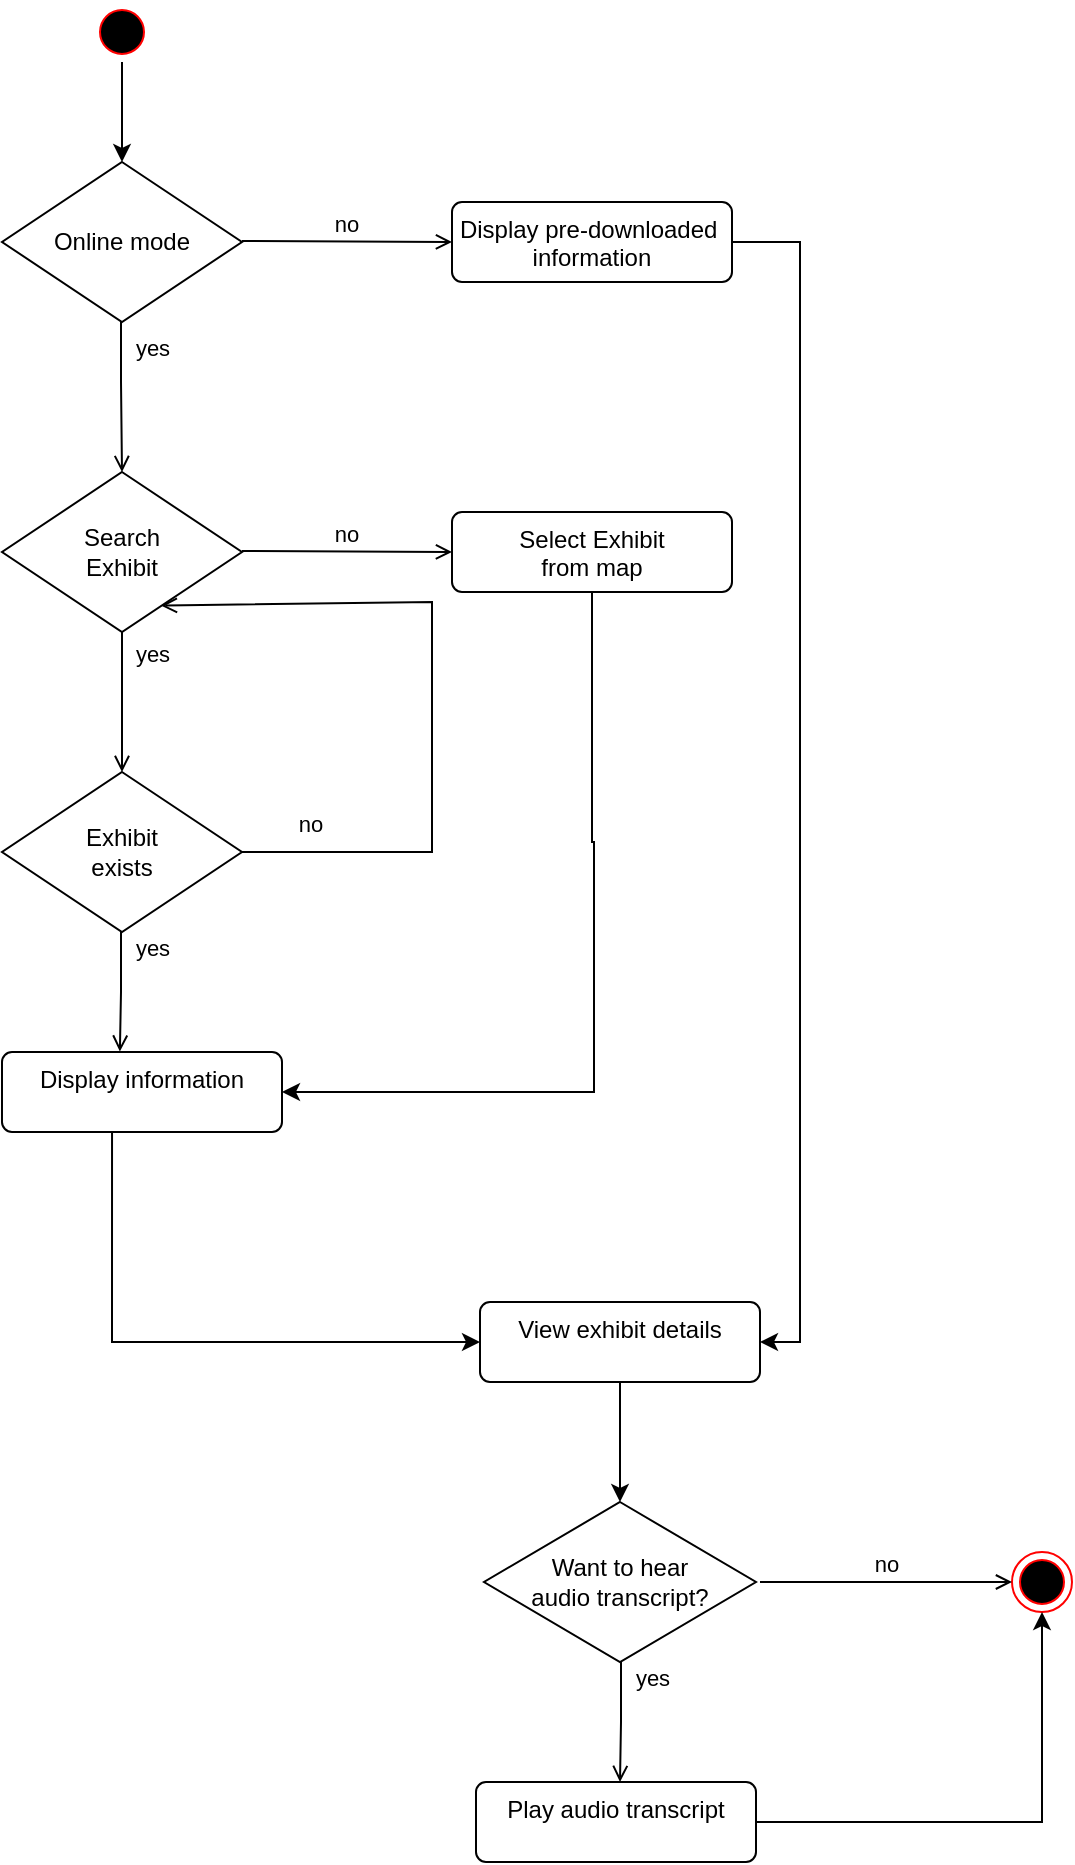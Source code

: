 <mxfile version="26.1.1">
  <diagram name="Page-1" id="WoRfIgXZ7IXVE7NbKtxp">
    <mxGraphModel dx="1290" dy="557" grid="1" gridSize="10" guides="1" tooltips="1" connect="1" arrows="1" fold="1" page="1" pageScale="1" pageWidth="827" pageHeight="1169" math="0" shadow="0">
      <root>
        <mxCell id="0" />
        <mxCell id="1" parent="0" />
        <mxCell id="Ie9cExJiKf0ZYBR4mteG-31" style="edgeStyle=orthogonalEdgeStyle;rounded=0;orthogonalLoop=1;jettySize=auto;html=1;entryX=0.5;entryY=0;entryDx=0;entryDy=0;" edge="1" parent="1" source="Ie9cExJiKf0ZYBR4mteG-1" target="Ie9cExJiKf0ZYBR4mteG-44">
          <mxGeometry relative="1" as="geometry">
            <mxPoint x="480" y="120" as="targetPoint" />
            <Array as="points">
              <mxPoint x="165" y="90" />
              <mxPoint x="165" y="90" />
            </Array>
          </mxGeometry>
        </mxCell>
        <mxCell id="Ie9cExJiKf0ZYBR4mteG-1" value="" style="ellipse;html=1;shape=startState;fillColor=#000000;strokeColor=#ff0000;" vertex="1" parent="1">
          <mxGeometry x="150" y="20" width="30" height="30" as="geometry" />
        </mxCell>
        <mxCell id="Ie9cExJiKf0ZYBR4mteG-3" value="" style="ellipse;html=1;shape=endState;fillColor=#000000;strokeColor=#ff0000;" vertex="1" parent="1">
          <mxGeometry x="610" y="795" width="30" height="30" as="geometry" />
        </mxCell>
        <mxCell id="Ie9cExJiKf0ZYBR4mteG-30" value="Search&lt;div&gt;Exhibit&lt;/div&gt;" style="rhombus;whiteSpace=wrap;html=1;" vertex="1" parent="1">
          <mxGeometry x="105" y="255" width="120" height="80" as="geometry" />
        </mxCell>
        <mxCell id="Ie9cExJiKf0ZYBR4mteG-39" style="edgeStyle=orthogonalEdgeStyle;rounded=0;orthogonalLoop=1;jettySize=auto;html=1;entryX=1;entryY=0.5;entryDx=0;entryDy=0;" edge="1" parent="1" source="Ie9cExJiKf0ZYBR4mteG-33" target="Ie9cExJiKf0ZYBR4mteG-34">
          <mxGeometry relative="1" as="geometry">
            <mxPoint x="400" y="565" as="targetPoint" />
            <Array as="points">
              <mxPoint x="400" y="440" />
              <mxPoint x="401" y="440" />
              <mxPoint x="401" y="565" />
            </Array>
          </mxGeometry>
        </mxCell>
        <mxCell id="Ie9cExJiKf0ZYBR4mteG-33" value="Select Exhibit&lt;div&gt;from map&lt;/div&gt;" style="html=1;align=center;verticalAlign=top;rounded=1;absoluteArcSize=1;arcSize=10;dashed=0;whiteSpace=wrap;" vertex="1" parent="1">
          <mxGeometry x="330" y="275" width="140" height="40" as="geometry" />
        </mxCell>
        <mxCell id="Ie9cExJiKf0ZYBR4mteG-50" style="edgeStyle=orthogonalEdgeStyle;rounded=0;orthogonalLoop=1;jettySize=auto;html=1;entryX=0;entryY=0.5;entryDx=0;entryDy=0;exitX=0.393;exitY=0.875;exitDx=0;exitDy=0;exitPerimeter=0;" edge="1" parent="1" source="Ie9cExJiKf0ZYBR4mteG-34" target="Ie9cExJiKf0ZYBR4mteG-48">
          <mxGeometry relative="1" as="geometry">
            <mxPoint x="175" y="700" as="targetPoint" />
            <mxPoint x="160" y="590" as="sourcePoint" />
            <Array as="points">
              <mxPoint x="160" y="690" />
            </Array>
          </mxGeometry>
        </mxCell>
        <mxCell id="Ie9cExJiKf0ZYBR4mteG-34" value="Display information" style="html=1;align=center;verticalAlign=top;rounded=1;absoluteArcSize=1;arcSize=10;dashed=0;whiteSpace=wrap;" vertex="1" parent="1">
          <mxGeometry x="105" y="545" width="140" height="40" as="geometry" />
        </mxCell>
        <mxCell id="Ie9cExJiKf0ZYBR4mteG-35" value="&lt;div&gt;Exhibit&lt;/div&gt;&lt;div&gt;exists&lt;/div&gt;" style="rhombus;whiteSpace=wrap;html=1;" vertex="1" parent="1">
          <mxGeometry x="105" y="405" width="120" height="80" as="geometry" />
        </mxCell>
        <mxCell id="Ie9cExJiKf0ZYBR4mteG-37" value="no" style="html=1;verticalAlign=bottom;labelBackgroundColor=none;endArrow=open;endFill=0;rounded=0;entryX=0;entryY=0.5;entryDx=0;entryDy=0;" edge="1" parent="1" target="Ie9cExJiKf0ZYBR4mteG-33">
          <mxGeometry width="160" relative="1" as="geometry">
            <mxPoint x="225" y="294.5" as="sourcePoint" />
            <mxPoint x="385" y="294.5" as="targetPoint" />
          </mxGeometry>
        </mxCell>
        <mxCell id="Ie9cExJiKf0ZYBR4mteG-38" value="yes" style="html=1;verticalAlign=bottom;labelBackgroundColor=none;endArrow=open;endFill=0;rounded=0;entryX=0.5;entryY=0;entryDx=0;entryDy=0;exitX=0.5;exitY=1;exitDx=0;exitDy=0;" edge="1" parent="1" source="Ie9cExJiKf0ZYBR4mteG-30" target="Ie9cExJiKf0ZYBR4mteG-35">
          <mxGeometry x="-0.429" y="15" width="160" relative="1" as="geometry">
            <mxPoint x="235" y="304.5" as="sourcePoint" />
            <mxPoint x="340" y="305" as="targetPoint" />
            <Array as="points">
              <mxPoint x="165" y="365" />
            </Array>
            <mxPoint as="offset" />
          </mxGeometry>
        </mxCell>
        <mxCell id="Ie9cExJiKf0ZYBR4mteG-41" value="no" style="html=1;verticalAlign=bottom;labelBackgroundColor=none;endArrow=open;endFill=0;rounded=0;exitX=1;exitY=0.5;exitDx=0;exitDy=0;entryX=0.662;entryY=0.835;entryDx=0;entryDy=0;entryPerimeter=0;" edge="1" parent="1" source="Ie9cExJiKf0ZYBR4mteG-35" target="Ie9cExJiKf0ZYBR4mteG-30">
          <mxGeometry x="-0.808" y="5" width="160" relative="1" as="geometry">
            <mxPoint x="220" y="444.5" as="sourcePoint" />
            <mxPoint x="360" y="390" as="targetPoint" />
            <Array as="points">
              <mxPoint x="320" y="445" />
              <mxPoint x="320" y="320" />
            </Array>
            <mxPoint as="offset" />
          </mxGeometry>
        </mxCell>
        <mxCell id="Ie9cExJiKf0ZYBR4mteG-42" value="yes" style="html=1;verticalAlign=bottom;labelBackgroundColor=none;endArrow=open;endFill=0;rounded=0;entryX=0.421;entryY=-0.005;entryDx=0;entryDy=0;exitX=0.5;exitY=1;exitDx=0;exitDy=0;entryPerimeter=0;" edge="1" parent="1" target="Ie9cExJiKf0ZYBR4mteG-34">
          <mxGeometry x="-0.429" y="15" width="160" relative="1" as="geometry">
            <mxPoint x="164.5" y="485" as="sourcePoint" />
            <mxPoint x="164.5" y="555" as="targetPoint" />
            <Array as="points">
              <mxPoint x="164.5" y="515" />
            </Array>
            <mxPoint as="offset" />
          </mxGeometry>
        </mxCell>
        <mxCell id="Ie9cExJiKf0ZYBR4mteG-44" value="Online mode" style="rhombus;whiteSpace=wrap;html=1;" vertex="1" parent="1">
          <mxGeometry x="105" y="100" width="120" height="80" as="geometry" />
        </mxCell>
        <mxCell id="Ie9cExJiKf0ZYBR4mteG-45" value="no" style="html=1;verticalAlign=bottom;labelBackgroundColor=none;endArrow=open;endFill=0;rounded=0;entryX=0;entryY=0.5;entryDx=0;entryDy=0;" edge="1" parent="1">
          <mxGeometry width="160" relative="1" as="geometry">
            <mxPoint x="225" y="139.5" as="sourcePoint" />
            <mxPoint x="330" y="140" as="targetPoint" />
          </mxGeometry>
        </mxCell>
        <mxCell id="Ie9cExJiKf0ZYBR4mteG-46" value="yes" style="html=1;verticalAlign=bottom;labelBackgroundColor=none;endArrow=open;endFill=0;rounded=0;entryX=0.5;entryY=0;entryDx=0;entryDy=0;exitX=0.5;exitY=1;exitDx=0;exitDy=0;" edge="1" parent="1" target="Ie9cExJiKf0ZYBR4mteG-30">
          <mxGeometry x="-0.429" y="15" width="160" relative="1" as="geometry">
            <mxPoint x="164.5" y="180" as="sourcePoint" />
            <mxPoint x="164.5" y="250" as="targetPoint" />
            <Array as="points">
              <mxPoint x="164.5" y="210" />
            </Array>
            <mxPoint as="offset" />
          </mxGeometry>
        </mxCell>
        <mxCell id="Ie9cExJiKf0ZYBR4mteG-51" style="edgeStyle=orthogonalEdgeStyle;rounded=0;orthogonalLoop=1;jettySize=auto;html=1;entryX=1;entryY=0.5;entryDx=0;entryDy=0;" edge="1" parent="1" source="Ie9cExJiKf0ZYBR4mteG-47" target="Ie9cExJiKf0ZYBR4mteG-48">
          <mxGeometry relative="1" as="geometry">
            <mxPoint x="520" y="700" as="targetPoint" />
            <Array as="points">
              <mxPoint x="504" y="140" />
              <mxPoint x="504" y="690" />
            </Array>
          </mxGeometry>
        </mxCell>
        <mxCell id="Ie9cExJiKf0ZYBR4mteG-47" value="Display pre-downloaded&amp;nbsp;&lt;div&gt;information&lt;/div&gt;" style="html=1;align=center;verticalAlign=top;rounded=1;absoluteArcSize=1;arcSize=10;dashed=0;whiteSpace=wrap;" vertex="1" parent="1">
          <mxGeometry x="330" y="120" width="140" height="40" as="geometry" />
        </mxCell>
        <mxCell id="Ie9cExJiKf0ZYBR4mteG-53" style="edgeStyle=orthogonalEdgeStyle;rounded=0;orthogonalLoop=1;jettySize=auto;html=1;entryX=0.5;entryY=0;entryDx=0;entryDy=0;" edge="1" parent="1" source="Ie9cExJiKf0ZYBR4mteG-48" target="Ie9cExJiKf0ZYBR4mteG-52">
          <mxGeometry relative="1" as="geometry" />
        </mxCell>
        <mxCell id="Ie9cExJiKf0ZYBR4mteG-48" value="View exhibit details" style="html=1;align=center;verticalAlign=top;rounded=1;absoluteArcSize=1;arcSize=10;dashed=0;whiteSpace=wrap;" vertex="1" parent="1">
          <mxGeometry x="344" y="670" width="140" height="40" as="geometry" />
        </mxCell>
        <mxCell id="Ie9cExJiKf0ZYBR4mteG-52" value="&lt;div&gt;Want to hear&lt;/div&gt;&lt;div&gt;audio transcript?&lt;/div&gt;" style="rhombus;whiteSpace=wrap;html=1;" vertex="1" parent="1">
          <mxGeometry x="346" y="770" width="136" height="80" as="geometry" />
        </mxCell>
        <mxCell id="Ie9cExJiKf0ZYBR4mteG-54" value="no" style="html=1;verticalAlign=bottom;labelBackgroundColor=none;endArrow=open;endFill=0;rounded=0;entryX=0;entryY=0.5;entryDx=0;entryDy=0;" edge="1" parent="1" target="Ie9cExJiKf0ZYBR4mteG-3">
          <mxGeometry width="160" relative="1" as="geometry">
            <mxPoint x="484" y="810" as="sourcePoint" />
            <mxPoint x="589" y="824.5" as="targetPoint" />
          </mxGeometry>
        </mxCell>
        <mxCell id="Ie9cExJiKf0ZYBR4mteG-55" value="yes" style="html=1;verticalAlign=bottom;labelBackgroundColor=none;endArrow=open;endFill=0;rounded=0;entryX=0.421;entryY=-0.005;entryDx=0;entryDy=0;exitX=0.5;exitY=1;exitDx=0;exitDy=0;entryPerimeter=0;" edge="1" parent="1">
          <mxGeometry x="-0.429" y="15" width="160" relative="1" as="geometry">
            <mxPoint x="414.5" y="850" as="sourcePoint" />
            <mxPoint x="414" y="910" as="targetPoint" />
            <Array as="points">
              <mxPoint x="414.5" y="880" />
            </Array>
            <mxPoint as="offset" />
          </mxGeometry>
        </mxCell>
        <mxCell id="Ie9cExJiKf0ZYBR4mteG-57" style="edgeStyle=orthogonalEdgeStyle;rounded=0;orthogonalLoop=1;jettySize=auto;html=1;entryX=0.5;entryY=1;entryDx=0;entryDy=0;" edge="1" parent="1" source="Ie9cExJiKf0ZYBR4mteG-56" target="Ie9cExJiKf0ZYBR4mteG-3">
          <mxGeometry relative="1" as="geometry">
            <mxPoint x="412" y="1070" as="targetPoint" />
          </mxGeometry>
        </mxCell>
        <mxCell id="Ie9cExJiKf0ZYBR4mteG-56" value="Play audio transcript" style="html=1;align=center;verticalAlign=top;rounded=1;absoluteArcSize=1;arcSize=10;dashed=0;whiteSpace=wrap;" vertex="1" parent="1">
          <mxGeometry x="342" y="910" width="140" height="40" as="geometry" />
        </mxCell>
      </root>
    </mxGraphModel>
  </diagram>
</mxfile>

